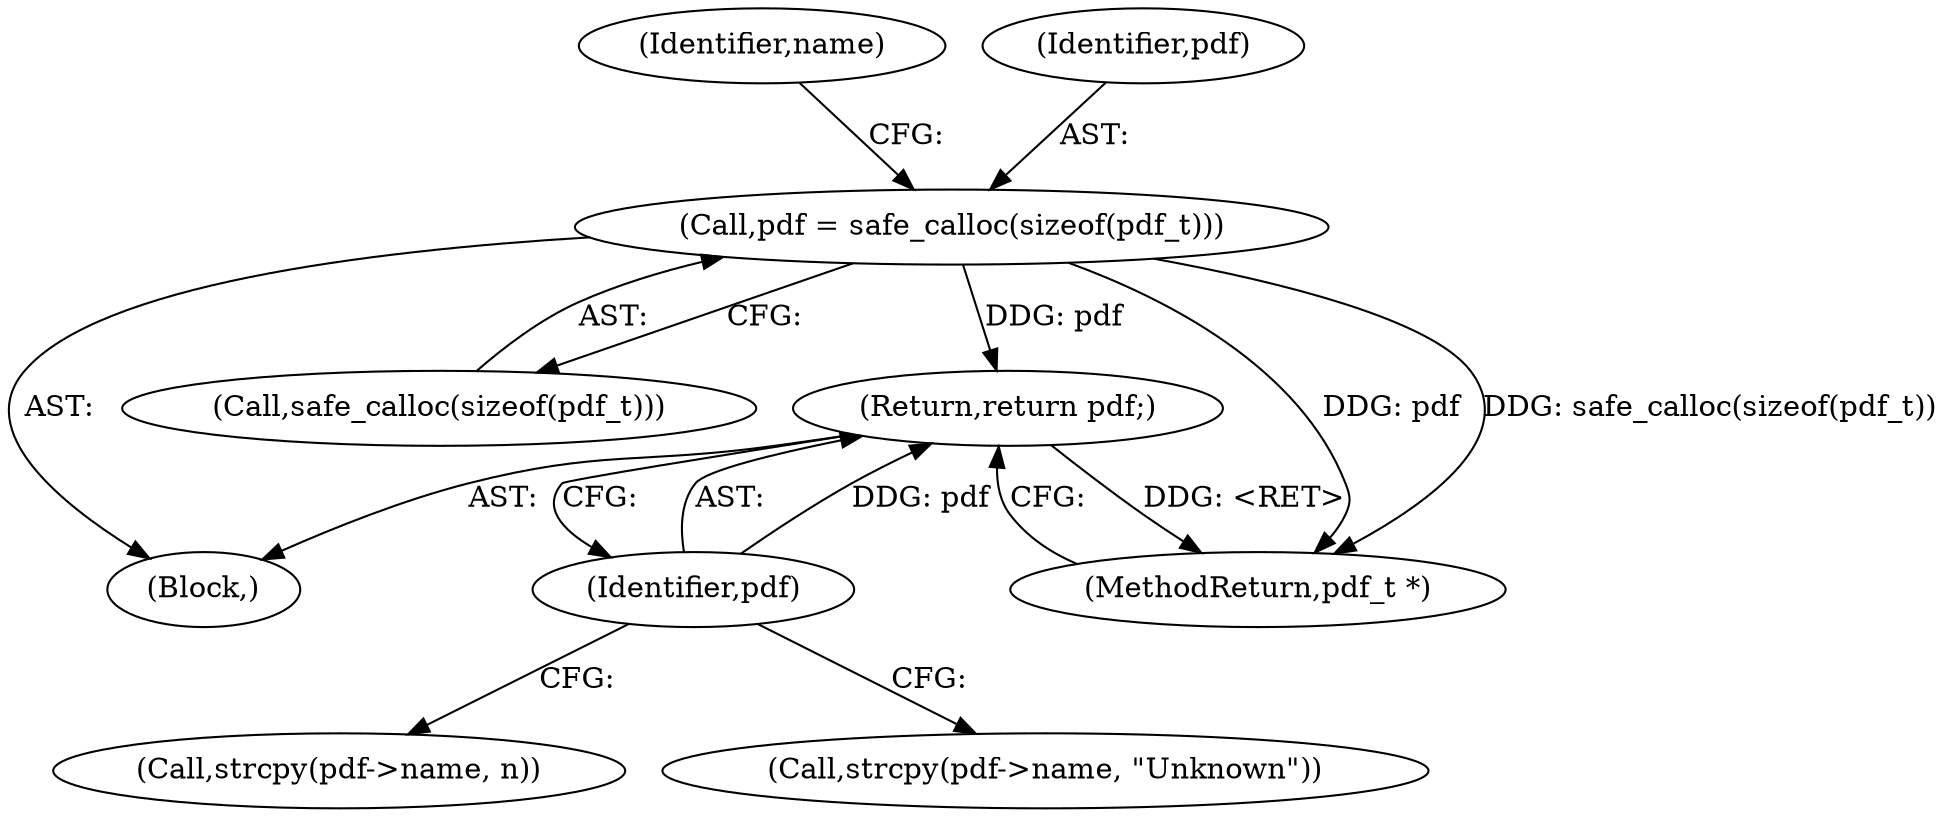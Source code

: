 digraph "0_pdfresurrect_0c4120fffa3dffe97b95c486a120eded82afe8a6_8@pointer" {
"1000157" [label="(Return,return pdf;)"];
"1000158" [label="(Identifier,pdf)"];
"1000107" [label="(Call,pdf = safe_calloc(sizeof(pdf_t)))"];
"1000136" [label="(Call,strcpy(pdf->name, n))"];
"1000113" [label="(Identifier,name)"];
"1000109" [label="(Call,safe_calloc(sizeof(pdf_t)))"];
"1000157" [label="(Return,return pdf;)"];
"1000158" [label="(Identifier,pdf)"];
"1000108" [label="(Identifier,pdf)"];
"1000104" [label="(Block,)"];
"1000159" [label="(MethodReturn,pdf_t *)"];
"1000152" [label="(Call,strcpy(pdf->name, \"Unknown\"))"];
"1000107" [label="(Call,pdf = safe_calloc(sizeof(pdf_t)))"];
"1000157" -> "1000104"  [label="AST: "];
"1000157" -> "1000158"  [label="CFG: "];
"1000158" -> "1000157"  [label="AST: "];
"1000159" -> "1000157"  [label="CFG: "];
"1000157" -> "1000159"  [label="DDG: <RET>"];
"1000158" -> "1000157"  [label="DDG: pdf"];
"1000107" -> "1000157"  [label="DDG: pdf"];
"1000158" -> "1000136"  [label="CFG: "];
"1000158" -> "1000152"  [label="CFG: "];
"1000107" -> "1000104"  [label="AST: "];
"1000107" -> "1000109"  [label="CFG: "];
"1000108" -> "1000107"  [label="AST: "];
"1000109" -> "1000107"  [label="AST: "];
"1000113" -> "1000107"  [label="CFG: "];
"1000107" -> "1000159"  [label="DDG: pdf"];
"1000107" -> "1000159"  [label="DDG: safe_calloc(sizeof(pdf_t))"];
}
